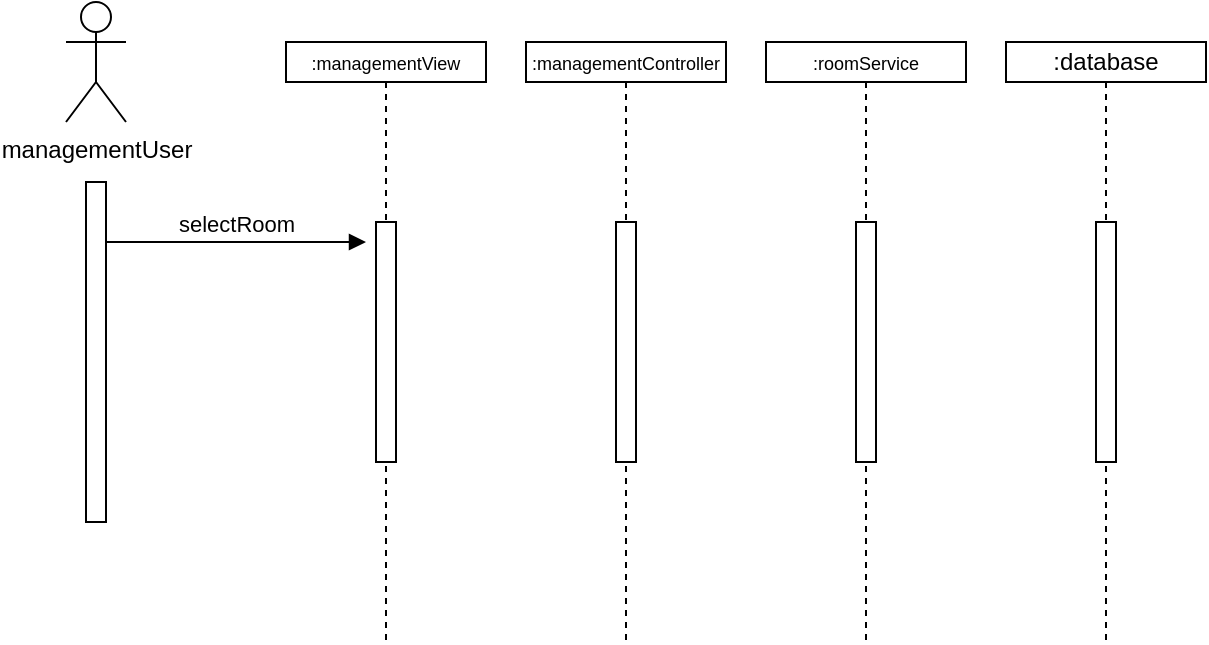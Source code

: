 <mxfile version="21.1.5" type="github">
  <diagram name="Seite-1" id="2M5eXFFC1SxqYQrEGzhu">
    <mxGraphModel dx="1050" dy="525" grid="1" gridSize="10" guides="1" tooltips="1" connect="1" arrows="1" fold="1" page="1" pageScale="1" pageWidth="827" pageHeight="1169" math="0" shadow="0">
      <root>
        <mxCell id="0" />
        <mxCell id="1" parent="0" />
        <mxCell id="eeAkKd5FmDa_MluTbbMC-9" value="&lt;font style=&quot;font-size: 9px;&quot;&gt;:managementController&lt;/font&gt;" style="shape=umlLifeline;perimeter=lifelinePerimeter;whiteSpace=wrap;html=1;container=1;dropTarget=0;collapsible=0;recursiveResize=0;outlineConnect=0;portConstraint=eastwest;newEdgeStyle={&quot;edgeStyle&quot;:&quot;elbowEdgeStyle&quot;,&quot;elbow&quot;:&quot;vertical&quot;,&quot;curved&quot;:0,&quot;rounded&quot;:0};size=20;" vertex="1" parent="1">
          <mxGeometry x="300" y="140" width="100" height="300" as="geometry" />
        </mxCell>
        <mxCell id="eeAkKd5FmDa_MluTbbMC-10" value="" style="html=1;points=[];perimeter=orthogonalPerimeter;outlineConnect=0;targetShapes=umlLifeline;portConstraint=eastwest;newEdgeStyle={&quot;edgeStyle&quot;:&quot;elbowEdgeStyle&quot;,&quot;elbow&quot;:&quot;vertical&quot;,&quot;curved&quot;:0,&quot;rounded&quot;:0};" vertex="1" parent="eeAkKd5FmDa_MluTbbMC-9">
          <mxGeometry x="45" y="90" width="10" height="120" as="geometry" />
        </mxCell>
        <mxCell id="eeAkKd5FmDa_MluTbbMC-11" value="&lt;font style=&quot;font-size: 9px;&quot;&gt;:managementView&lt;/font&gt;" style="shape=umlLifeline;perimeter=lifelinePerimeter;whiteSpace=wrap;html=1;container=1;dropTarget=0;collapsible=0;recursiveResize=0;outlineConnect=0;portConstraint=eastwest;newEdgeStyle={&quot;edgeStyle&quot;:&quot;elbowEdgeStyle&quot;,&quot;elbow&quot;:&quot;vertical&quot;,&quot;curved&quot;:0,&quot;rounded&quot;:0};size=20;" vertex="1" parent="1">
          <mxGeometry x="180" y="140" width="100" height="300" as="geometry" />
        </mxCell>
        <mxCell id="eeAkKd5FmDa_MluTbbMC-12" value="" style="html=1;points=[];perimeter=orthogonalPerimeter;outlineConnect=0;targetShapes=umlLifeline;portConstraint=eastwest;newEdgeStyle={&quot;edgeStyle&quot;:&quot;elbowEdgeStyle&quot;,&quot;elbow&quot;:&quot;vertical&quot;,&quot;curved&quot;:0,&quot;rounded&quot;:0};" vertex="1" parent="eeAkKd5FmDa_MluTbbMC-11">
          <mxGeometry x="45" y="90" width="10" height="120" as="geometry" />
        </mxCell>
        <mxCell id="eeAkKd5FmDa_MluTbbMC-15" value="&lt;font style=&quot;font-size: 9px;&quot;&gt;:roomService&lt;/font&gt;" style="shape=umlLifeline;perimeter=lifelinePerimeter;whiteSpace=wrap;html=1;container=1;dropTarget=0;collapsible=0;recursiveResize=0;outlineConnect=0;portConstraint=eastwest;newEdgeStyle={&quot;edgeStyle&quot;:&quot;elbowEdgeStyle&quot;,&quot;elbow&quot;:&quot;vertical&quot;,&quot;curved&quot;:0,&quot;rounded&quot;:0};size=20;" vertex="1" parent="1">
          <mxGeometry x="420" y="140" width="100" height="300" as="geometry" />
        </mxCell>
        <mxCell id="eeAkKd5FmDa_MluTbbMC-16" value="" style="html=1;points=[];perimeter=orthogonalPerimeter;outlineConnect=0;targetShapes=umlLifeline;portConstraint=eastwest;newEdgeStyle={&quot;edgeStyle&quot;:&quot;elbowEdgeStyle&quot;,&quot;elbow&quot;:&quot;vertical&quot;,&quot;curved&quot;:0,&quot;rounded&quot;:0};" vertex="1" parent="eeAkKd5FmDa_MluTbbMC-15">
          <mxGeometry x="45" y="90" width="10" height="120" as="geometry" />
        </mxCell>
        <mxCell id="eeAkKd5FmDa_MluTbbMC-17" value=":database" style="shape=umlLifeline;perimeter=lifelinePerimeter;whiteSpace=wrap;html=1;container=1;dropTarget=0;collapsible=0;recursiveResize=0;outlineConnect=0;portConstraint=eastwest;newEdgeStyle={&quot;edgeStyle&quot;:&quot;elbowEdgeStyle&quot;,&quot;elbow&quot;:&quot;vertical&quot;,&quot;curved&quot;:0,&quot;rounded&quot;:0};size=20;" vertex="1" parent="1">
          <mxGeometry x="540" y="140" width="100" height="300" as="geometry" />
        </mxCell>
        <mxCell id="eeAkKd5FmDa_MluTbbMC-18" value="" style="html=1;points=[];perimeter=orthogonalPerimeter;outlineConnect=0;targetShapes=umlLifeline;portConstraint=eastwest;newEdgeStyle={&quot;edgeStyle&quot;:&quot;elbowEdgeStyle&quot;,&quot;elbow&quot;:&quot;vertical&quot;,&quot;curved&quot;:0,&quot;rounded&quot;:0};" vertex="1" parent="eeAkKd5FmDa_MluTbbMC-17">
          <mxGeometry x="45" y="90" width="10" height="120" as="geometry" />
        </mxCell>
        <mxCell id="eeAkKd5FmDa_MluTbbMC-20" value="" style="html=1;points=[];perimeter=orthogonalPerimeter;outlineConnect=0;targetShapes=umlLifeline;portConstraint=eastwest;newEdgeStyle={&quot;edgeStyle&quot;:&quot;elbowEdgeStyle&quot;,&quot;elbow&quot;:&quot;vertical&quot;,&quot;curved&quot;:0,&quot;rounded&quot;:0};" vertex="1" parent="1">
          <mxGeometry x="80" y="210" width="10" height="170" as="geometry" />
        </mxCell>
        <mxCell id="eeAkKd5FmDa_MluTbbMC-22" value="managementUser" style="shape=umlActor;verticalLabelPosition=bottom;verticalAlign=top;html=1;" vertex="1" parent="1">
          <mxGeometry x="70" y="120" width="30" height="60" as="geometry" />
        </mxCell>
        <mxCell id="eeAkKd5FmDa_MluTbbMC-24" value="selectRoom" style="html=1;verticalAlign=bottom;endArrow=block;edgeStyle=elbowEdgeStyle;elbow=vertical;curved=0;rounded=0;" edge="1" parent="1">
          <mxGeometry width="80" relative="1" as="geometry">
            <mxPoint x="90" y="240" as="sourcePoint" />
            <mxPoint x="220" y="240" as="targetPoint" />
          </mxGeometry>
        </mxCell>
      </root>
    </mxGraphModel>
  </diagram>
</mxfile>
